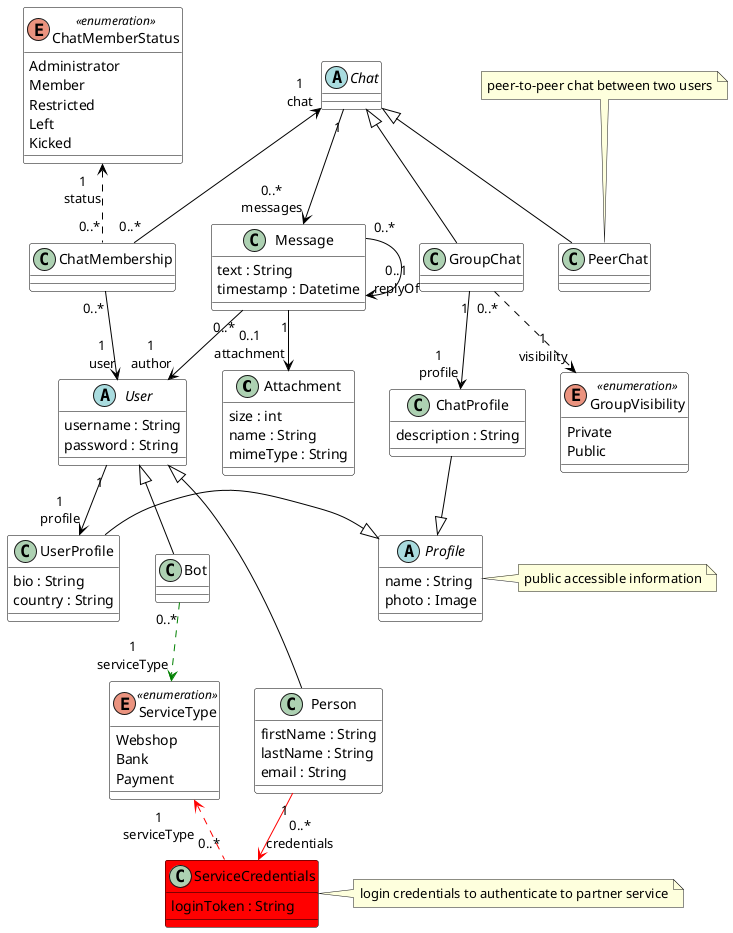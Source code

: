 @startuml chat-domain

skinparam class {
    BorderColor black
    BackgroundColor white
    ArrowColor black
}

' classes in alphabetical order
class Attachment {
    size : int
    name : String
    mimeType : String
}

abstract class Chat

class ChatMembership

enum ChatMemberStatus <<enumeration>> {
    Administrator
    Member
    Restricted
    Left
    Kicked
}

class ChatProfile {
    description : String
}

class GroupChat

enum GroupVisibility <<enumeration>> {
    Private
    Public
}

class Message {
    text : String
    timestamp : Datetime
}

class Person {
    firstName : String
    lastName : String
    email : String
}

class PeerChat

abstract class Profile {
    name : String
    photo : Image
}

class ServiceCredentials #red {
    loginToken : String
}

enum ServiceType <<enumeration>> {
    Webshop
    Bank
    Payment
}

abstract class User {
    username : String
    password : String
}

class UserProfile {
    bio : String
    country : String
}

' Inheritance
'' Profile
Profile <|-up- ChatProfile
Profile <|-left- UserProfile
'' Chat inheritance
Chat <|-- PeerChat
Chat <|-- GroupChat

'' Person inheritance
User <|-- Person
User <|-- Bot

' Relations
'' to Chat
ChatMembership "0..*" --> "1\nuser" User
ChatMembership "0..*" -up-> "1\nchat" Chat

'' to Message
Message "0..*" --> "1\nauthor" User
Chat "1" --> "0..*\nmessages" Message
Message "1" --> "0..1\nattachment" Attachment
Message "0..*" --> "0..1\nreplyOf" Message

'' with Enumerations
ServiceCredentials "0..*" .up.> "1\nserviceType" ServiceType #red
Bot "0..*" ..> "1\nserviceType" ServiceType #green
ChatMembership "0..*" .up.> "1\nstatus" ChatMemberStatus
GroupChat "0..*" ..> "1\nvisibility" GroupVisibility

'' Misc
Person "1" --> "0..*\ncredentials" ServiceCredentials #red
User "1" --> "1\nprofile" UserProfile
GroupChat "1" --> "1\nprofile" ChatProfile

note right of Profile: public accessible information
note right of ServiceCredentials: login credentials to authenticate to partner service
note top of PeerChat: peer-to-peer chat between two users
@enduml
